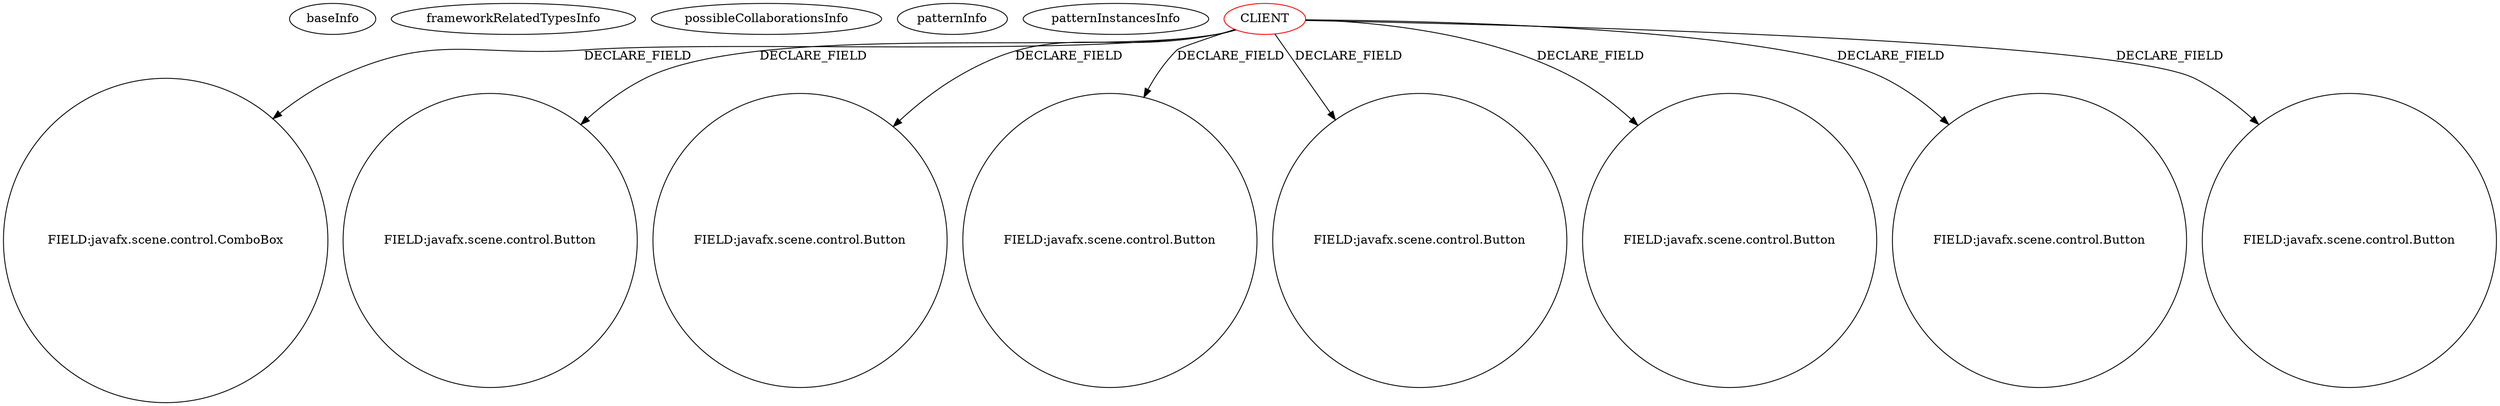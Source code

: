 digraph {
baseInfo[graphId=654,category="pattern",isAnonymous=false,possibleRelation=false]
frameworkRelatedTypesInfo[]
possibleCollaborationsInfo[]
patternInfo[frequency=2.0,patternRootClient=0]
patternInstancesInfo[0="hock323-eventManager~/hock323-eventManager/EventManager-master/src/eventManager/controller/pokerTournament/TournamentController.java~TournamentController~3009",1="amonker-Trans~/amonker-Trans/Trans-master/src/cn/jingyun/trans/MainPane.java~MainPane~1847"]
24[label="FIELD:javafx.scene.control.ComboBox",vertexType="FIELD_DECLARATION",isFrameworkType=false,shape=circle]
0[label="CLIENT",vertexType="ROOT_CLIENT_CLASS_DECLARATION",isFrameworkType=false,color=red]
8[label="FIELD:javafx.scene.control.Button",vertexType="FIELD_DECLARATION",isFrameworkType=false,shape=circle]
16[label="FIELD:javafx.scene.control.Button",vertexType="FIELD_DECLARATION",isFrameworkType=false,shape=circle]
18[label="FIELD:javafx.scene.control.Button",vertexType="FIELD_DECLARATION",isFrameworkType=false,shape=circle]
10[label="FIELD:javafx.scene.control.Button",vertexType="FIELD_DECLARATION",isFrameworkType=false,shape=circle]
20[label="FIELD:javafx.scene.control.Button",vertexType="FIELD_DECLARATION",isFrameworkType=false,shape=circle]
12[label="FIELD:javafx.scene.control.Button",vertexType="FIELD_DECLARATION",isFrameworkType=false,shape=circle]
14[label="FIELD:javafx.scene.control.Button",vertexType="FIELD_DECLARATION",isFrameworkType=false,shape=circle]
0->10[label="DECLARE_FIELD"]
0->18[label="DECLARE_FIELD"]
0->8[label="DECLARE_FIELD"]
0->12[label="DECLARE_FIELD"]
0->20[label="DECLARE_FIELD"]
0->24[label="DECLARE_FIELD"]
0->16[label="DECLARE_FIELD"]
0->14[label="DECLARE_FIELD"]
}
